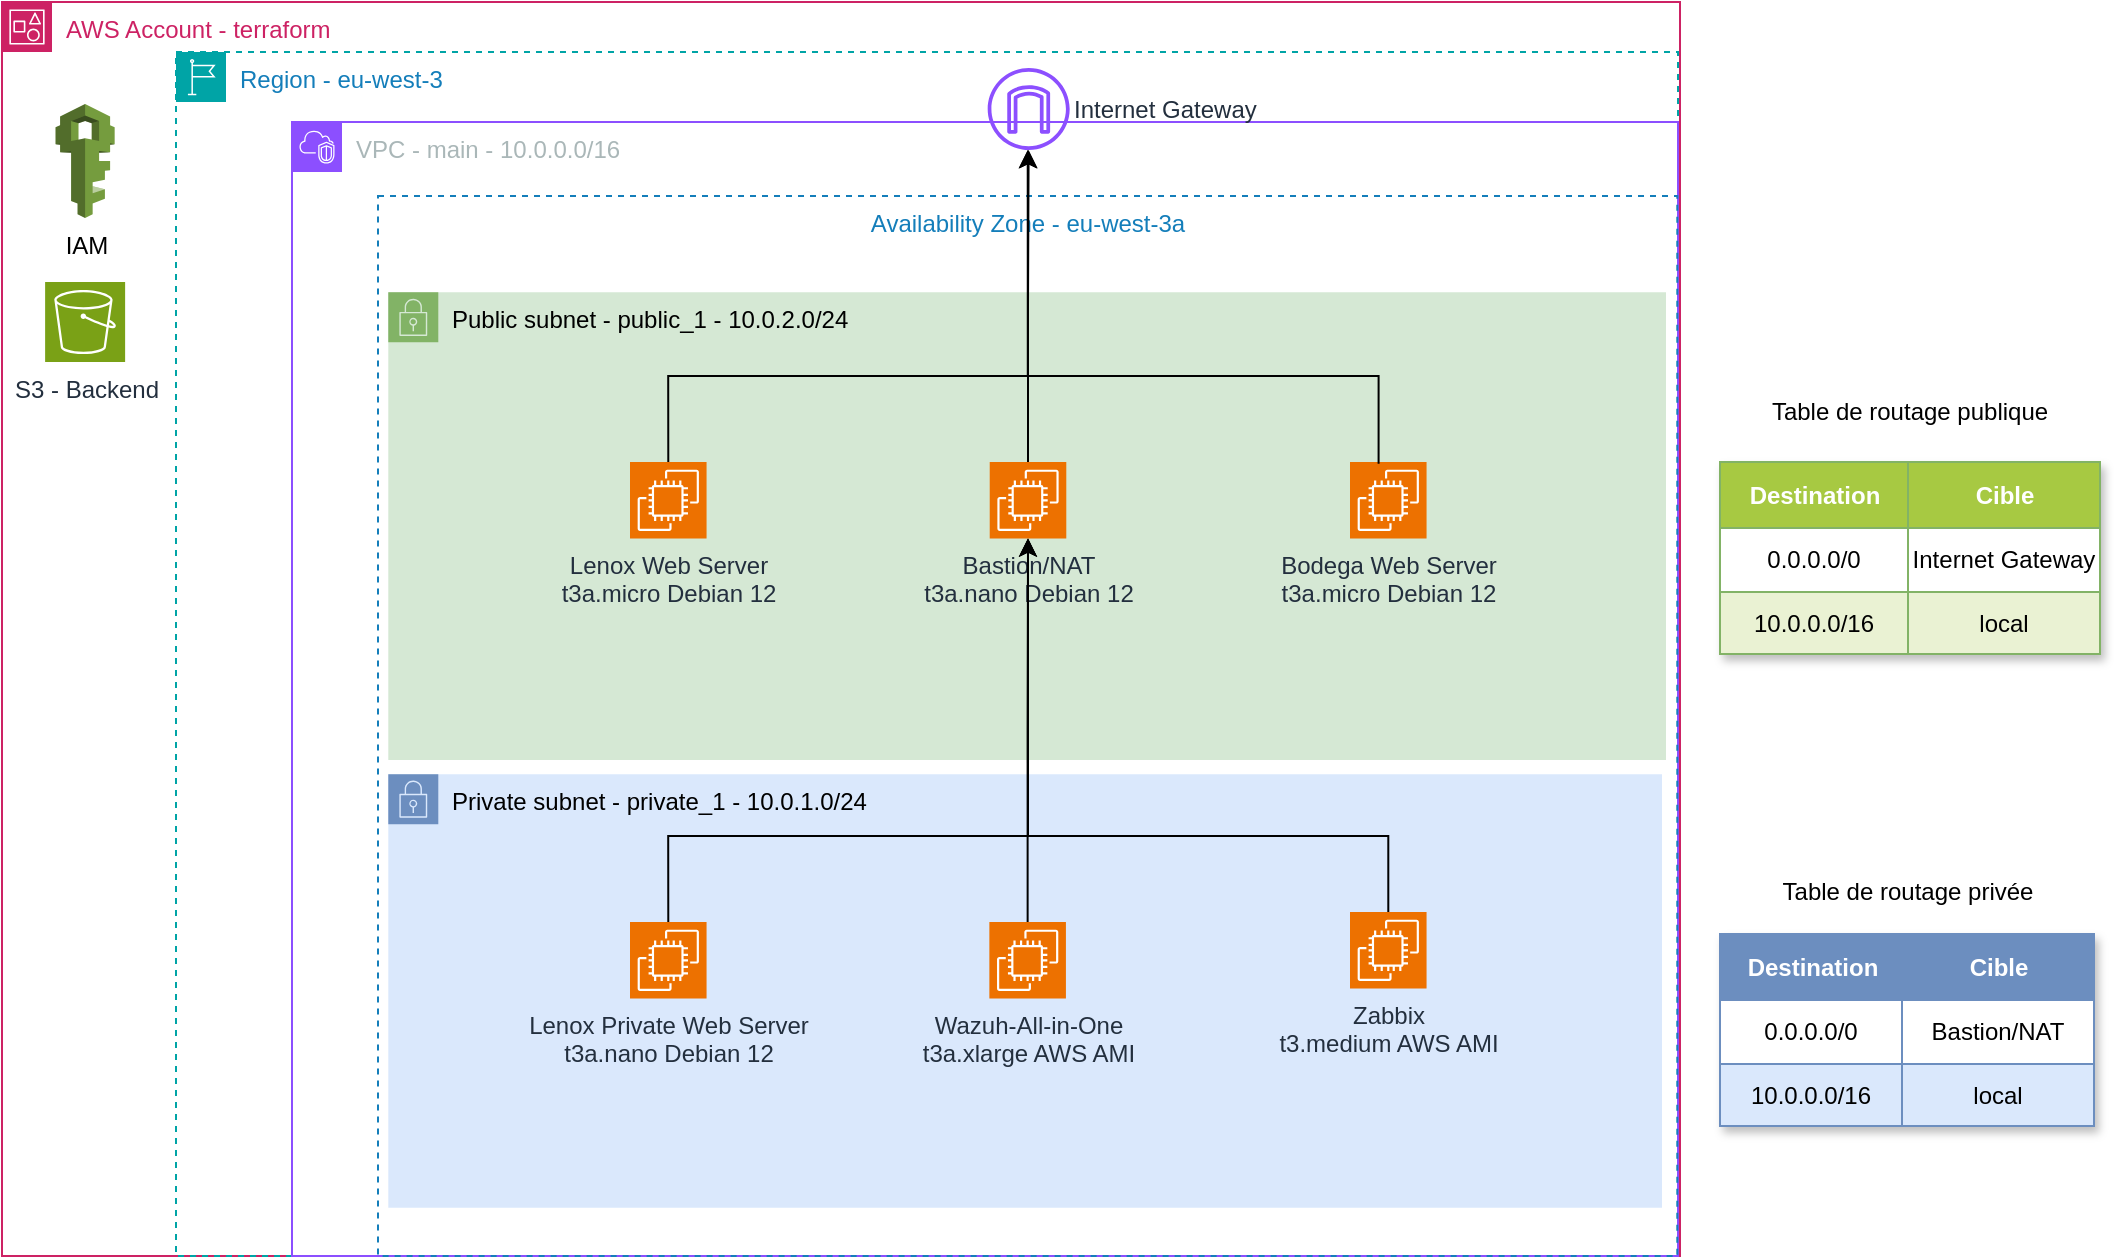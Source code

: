 <mxfile version="27.0.5">
  <diagram id="28vh6Rc4LjWiOQc2A_Ld" name="Page-2">
    <mxGraphModel dx="1789" dy="845" grid="1" gridSize="10" guides="1" tooltips="1" connect="1" arrows="1" fold="1" page="0" pageScale="1" pageWidth="827" pageHeight="1169" math="0" shadow="0">
      <root>
        <mxCell id="0" />
        <mxCell id="1" parent="0" />
        <mxCell id="6eFtRnH-pHBw6wnZfT8v-2" value="AWS Account - terraform&amp;nbsp;" style="points=[[0,0],[0.25,0],[0.5,0],[0.75,0],[1,0],[1,0.25],[1,0.5],[1,0.75],[1,1],[0.75,1],[0.5,1],[0.25,1],[0,1],[0,0.75],[0,0.5],[0,0.25]];outlineConnect=0;gradientColor=none;html=1;whiteSpace=wrap;fontSize=12;fontStyle=0;container=1;pointerEvents=0;collapsible=0;recursiveResize=0;shape=mxgraph.aws4.group;grIcon=mxgraph.aws4.group_account;strokeColor=#CD2264;fillColor=none;verticalAlign=top;align=left;spacingLeft=30;fontColor=#CD2264;dashed=0;" parent="1" vertex="1">
          <mxGeometry x="-39" width="839" height="627" as="geometry" />
        </mxCell>
        <mxCell id="4SU_g5BuhAoNjImnRsSv-1" value="Region - eu-west-3" style="points=[[0,0],[0.25,0],[0.5,0],[0.75,0],[1,0],[1,0.25],[1,0.5],[1,0.75],[1,1],[0.75,1],[0.5,1],[0.25,1],[0,1],[0,0.75],[0,0.5],[0,0.25]];outlineConnect=0;gradientColor=none;html=1;whiteSpace=wrap;fontSize=12;fontStyle=0;container=1;pointerEvents=0;collapsible=0;recursiveResize=0;shape=mxgraph.aws4.group;grIcon=mxgraph.aws4.group_region;strokeColor=#00A4A6;fillColor=none;verticalAlign=top;align=left;spacingLeft=30;fontColor=#147EBA;dashed=1;" parent="6eFtRnH-pHBw6wnZfT8v-2" vertex="1">
          <mxGeometry x="87" y="25" width="751" height="602" as="geometry" />
        </mxCell>
        <mxCell id="2WDqW9pb8dvDpdUll5wB-21" value="VPC - main - 10.0.0.0/16" style="points=[[0,0],[0.25,0],[0.5,0],[0.75,0],[1,0],[1,0.25],[1,0.5],[1,0.75],[1,1],[0.75,1],[0.5,1],[0.25,1],[0,1],[0,0.75],[0,0.5],[0,0.25]];outlineConnect=0;gradientColor=none;html=1;whiteSpace=wrap;fontSize=12;fontStyle=0;container=1;pointerEvents=0;collapsible=0;recursiveResize=0;shape=mxgraph.aws4.group;grIcon=mxgraph.aws4.group_vpc2;strokeColor=#8C4FFF;fillColor=none;verticalAlign=top;align=left;spacingLeft=30;fontColor=#AAB7B8;dashed=0;" parent="4SU_g5BuhAoNjImnRsSv-1" vertex="1">
          <mxGeometry x="58" y="35" width="693" height="567" as="geometry" />
        </mxCell>
        <mxCell id="2WDqW9pb8dvDpdUll5wB-15" value="" style="group" parent="2WDqW9pb8dvDpdUll5wB-21" vertex="1" connectable="0">
          <mxGeometry x="43" y="37" width="650" height="530" as="geometry" />
        </mxCell>
        <mxCell id="2WDqW9pb8dvDpdUll5wB-16" value="Availability Zone - eu-west-3a" style="fillColor=none;strokeColor=#147EBA;dashed=1;verticalAlign=top;fontStyle=0;fontColor=#147EBA;whiteSpace=wrap;html=1;" parent="2WDqW9pb8dvDpdUll5wB-15" vertex="1">
          <mxGeometry width="649.65" height="530" as="geometry" />
        </mxCell>
        <mxCell id="2WDqW9pb8dvDpdUll5wB-17" value="Public subnet - public_1 - 10.0.2.0/24" style="points=[[0,0],[0.25,0],[0.5,0],[0.75,0],[1,0],[1,0.25],[1,0.5],[1,0.75],[1,1],[0.75,1],[0.5,1],[0.25,1],[0,1],[0,0.75],[0,0.5],[0,0.25]];outlineConnect=0;html=1;whiteSpace=wrap;fontSize=12;fontStyle=0;container=1;pointerEvents=0;collapsible=0;recursiveResize=0;shape=mxgraph.aws4.group;grIcon=mxgraph.aws4.group_security_group;grStroke=0;strokeColor=#82b366;fillColor=#d5e8d4;verticalAlign=top;align=left;spacingLeft=30;dashed=0;" parent="2WDqW9pb8dvDpdUll5wB-15" vertex="1">
          <mxGeometry x="5.15" y="48.18" width="638.85" height="233.82" as="geometry" />
        </mxCell>
        <mxCell id="2WDqW9pb8dvDpdUll5wB-18" value="Private subnet - private_1 - 10.0.1.0/24" style="points=[[0,0],[0.25,0],[0.5,0],[0.75,0],[1,0],[1,0.25],[1,0.5],[1,0.75],[1,1],[0.75,1],[0.5,1],[0.25,1],[0,1],[0,0.75],[0,0.5],[0,0.25]];outlineConnect=0;html=1;whiteSpace=wrap;fontSize=12;fontStyle=0;container=1;pointerEvents=0;collapsible=0;recursiveResize=0;shape=mxgraph.aws4.group;grIcon=mxgraph.aws4.group_security_group;grStroke=0;strokeColor=#6c8ebf;fillColor=#dae8fc;verticalAlign=top;align=left;spacingLeft=30;dashed=0;" parent="2WDqW9pb8dvDpdUll5wB-15" vertex="1">
          <mxGeometry x="5.15" y="289.09" width="636.85" height="216.82" as="geometry" />
        </mxCell>
        <mxCell id="iW6wLjeoHIQuPbCHdsMx-30" style="edgeStyle=orthogonalEdgeStyle;rounded=0;orthogonalLoop=1;jettySize=auto;html=1;exitX=0.5;exitY=0;exitDx=0;exitDy=0;exitPerimeter=0;entryX=0.5;entryY=1;entryDx=0;entryDy=0;entryPerimeter=0;" edge="1" parent="2WDqW9pb8dvDpdUll5wB-15" source="R8CI78WL-MjzrQKDbdm9-5" target="iW6wLjeoHIQuPbCHdsMx-12">
          <mxGeometry relative="1" as="geometry">
            <mxPoint x="325.0" y="174.0" as="targetPoint" />
            <Array as="points">
              <mxPoint x="145" y="320" />
              <mxPoint x="325" y="320" />
            </Array>
          </mxGeometry>
        </mxCell>
        <mxCell id="R8CI78WL-MjzrQKDbdm9-5" value="Lenox Private Web Server&lt;br&gt;&lt;div&gt;t3a.nano Debian 12&lt;br&gt;&lt;div&gt;&lt;span style=&quot;background-color: transparent; color: light-dark(rgb(35, 47, 62), rgb(189, 199, 212));&quot;&gt;&lt;br&gt;&lt;br&gt;&lt;/span&gt;&lt;/div&gt;&lt;/div&gt;" style="sketch=0;points=[[0,0,0],[0.25,0,0],[0.5,0,0],[0.75,0,0],[1,0,0],[0,1,0],[0.25,1,0],[0.5,1,0],[0.75,1,0],[1,1,0],[0,0.25,0],[0,0.5,0],[0,0.75,0],[1,0.25,0],[1,0.5,0],[1,0.75,0]];outlineConnect=0;fontColor=#232F3E;fillColor=#ED7100;strokeColor=#ffffff;dashed=0;verticalLabelPosition=bottom;verticalAlign=top;align=center;html=1;fontSize=12;fontStyle=0;aspect=fixed;shape=mxgraph.aws4.resourceIcon;resIcon=mxgraph.aws4.ec2;" parent="2WDqW9pb8dvDpdUll5wB-15" vertex="1">
          <mxGeometry x="125.999" y="362.998" width="38.287" height="38.287" as="geometry" />
        </mxCell>
        <mxCell id="iW6wLjeoHIQuPbCHdsMx-8" value="&lt;span style=&quot;background-color: transparent; color: light-dark(rgb(35, 47, 62), rgb(189, 199, 212));&quot;&gt;Bodega Web Server&lt;/span&gt;&lt;div&gt;t3a.micro Debian 12&lt;br&gt;&lt;div&gt;&lt;span style=&quot;background-color: transparent; color: light-dark(rgb(35, 47, 62), rgb(189, 199, 212));&quot;&gt;&lt;br&gt;&lt;br&gt;&lt;/span&gt;&lt;/div&gt;&lt;/div&gt;" style="sketch=0;points=[[0,0,0],[0.25,0,0],[0.5,0,0],[0.75,0,0],[1,0,0],[0,1,0],[0.25,1,0],[0.5,1,0],[0.75,1,0],[1,1,0],[0,0.25,0],[0,0.5,0],[0,0.75,0],[1,0.25,0],[1,0.5,0],[1,0.75,0]];outlineConnect=0;fontColor=#232F3E;fillColor=#ED7100;strokeColor=#ffffff;dashed=0;verticalLabelPosition=bottom;verticalAlign=top;align=center;html=1;fontSize=12;fontStyle=0;aspect=fixed;shape=mxgraph.aws4.resourceIcon;resIcon=mxgraph.aws4.ec2;" vertex="1" parent="2WDqW9pb8dvDpdUll5wB-15">
          <mxGeometry x="485.999" y="132.998" width="38.287" height="38.287" as="geometry" />
        </mxCell>
        <mxCell id="iW6wLjeoHIQuPbCHdsMx-13" value="Lenox Web Server&lt;br&gt;&lt;div&gt;&lt;div&gt;t3a.micro Debian 12&lt;br&gt;&lt;div&gt;&lt;span style=&quot;background-color: transparent; color: light-dark(rgb(35, 47, 62), rgb(189, 199, 212));&quot;&gt;&lt;br&gt;&lt;br&gt;&lt;/span&gt;&lt;/div&gt;&lt;/div&gt;&lt;/div&gt;" style="sketch=0;points=[[0,0,0],[0.25,0,0],[0.5,0,0],[0.75,0,0],[1,0,0],[0,1,0],[0.25,1,0],[0.5,1,0],[0.75,1,0],[1,1,0],[0,0.25,0],[0,0.5,0],[0,0.75,0],[1,0.25,0],[1,0.5,0],[1,0.75,0]];outlineConnect=0;fontColor=#232F3E;fillColor=#ED7100;strokeColor=#ffffff;dashed=0;verticalLabelPosition=bottom;verticalAlign=top;align=center;html=1;fontSize=12;fontStyle=0;aspect=fixed;shape=mxgraph.aws4.resourceIcon;resIcon=mxgraph.aws4.ec2;" vertex="1" parent="2WDqW9pb8dvDpdUll5wB-15">
          <mxGeometry x="125.999" y="132.998" width="38.287" height="38.287" as="geometry" />
        </mxCell>
        <mxCell id="iW6wLjeoHIQuPbCHdsMx-12" value="Bastion/NAT&lt;br&gt;&lt;div&gt;t3a.nano Debian 12&lt;br&gt;&lt;div&gt;&lt;span style=&quot;background-color: transparent; color: light-dark(rgb(35, 47, 62), rgb(189, 199, 212));&quot;&gt;&lt;br&gt;&lt;br&gt;&lt;/span&gt;&lt;/div&gt;&lt;/div&gt;" style="sketch=0;points=[[0,0,0],[0.25,0,0],[0.5,0,0],[0.75,0,0],[1,0,0],[0,1,0],[0.25,1,0],[0.5,1,0],[0.75,1,0],[1,1,0],[0,0.25,0],[0,0.5,0],[0,0.75,0],[1,0.25,0],[1,0.5,0],[1,0.75,0]];outlineConnect=0;fontColor=#232F3E;fillColor=#ED7100;strokeColor=#ffffff;dashed=0;verticalLabelPosition=bottom;verticalAlign=top;align=center;html=1;fontSize=12;fontStyle=0;aspect=fixed;shape=mxgraph.aws4.resourceIcon;resIcon=mxgraph.aws4.ec2;" vertex="1" parent="2WDqW9pb8dvDpdUll5wB-15">
          <mxGeometry x="305.859" y="132.998" width="38.287" height="38.287" as="geometry" />
        </mxCell>
        <mxCell id="iW6wLjeoHIQuPbCHdsMx-7" value="&lt;div&gt;Zabbix&lt;/div&gt;&lt;div&gt;t3.medium AWS AMI&lt;br&gt;&lt;div&gt;&lt;span style=&quot;background-color: transparent; color: light-dark(rgb(35, 47, 62), rgb(189, 199, 212));&quot;&gt;&lt;br&gt;&lt;br&gt;&lt;/span&gt;&lt;/div&gt;&lt;/div&gt;" style="sketch=0;points=[[0,0,0],[0.25,0,0],[0.5,0,0],[0.75,0,0],[1,0,0],[0,1,0],[0.25,1,0],[0.5,1,0],[0.75,1,0],[1,1,0],[0,0.25,0],[0,0.5,0],[0,0.75,0],[1,0.25,0],[1,0.5,0],[1,0.75,0]];outlineConnect=0;fontColor=#232F3E;fillColor=#ED7100;strokeColor=#ffffff;dashed=0;verticalLabelPosition=bottom;verticalAlign=top;align=center;html=1;fontSize=12;fontStyle=0;aspect=fixed;shape=mxgraph.aws4.resourceIcon;resIcon=mxgraph.aws4.ec2;" vertex="1" parent="2WDqW9pb8dvDpdUll5wB-15">
          <mxGeometry x="485.999" y="357.998" width="38.287" height="38.287" as="geometry" />
        </mxCell>
        <mxCell id="iW6wLjeoHIQuPbCHdsMx-22" value="Wazuh-All-in-One&lt;br&gt;&lt;div&gt;t3a.xlarge AWS AMI&lt;br&gt;&lt;div&gt;&lt;span style=&quot;background-color: transparent; color: light-dark(rgb(35, 47, 62), rgb(189, 199, 212));&quot;&gt;&lt;br&gt;&lt;br&gt;&lt;/span&gt;&lt;/div&gt;&lt;/div&gt;" style="sketch=0;points=[[0,0,0],[0.25,0,0],[0.5,0,0],[0.75,0,0],[1,0,0],[0,1,0],[0.25,1,0],[0.5,1,0],[0.75,1,0],[1,1,0],[0,0.25,0],[0,0.5,0],[0,0.75,0],[1,0.25,0],[1,0.5,0],[1,0.75,0]];outlineConnect=0;fontColor=#232F3E;fillColor=#ED7100;strokeColor=#ffffff;dashed=0;verticalLabelPosition=bottom;verticalAlign=top;align=center;html=1;fontSize=12;fontStyle=0;aspect=fixed;shape=mxgraph.aws4.resourceIcon;resIcon=mxgraph.aws4.ec2;" vertex="1" parent="2WDqW9pb8dvDpdUll5wB-15">
          <mxGeometry x="305.679" y="362.998" width="38.287" height="38.287" as="geometry" />
        </mxCell>
        <mxCell id="iW6wLjeoHIQuPbCHdsMx-28" style="edgeStyle=orthogonalEdgeStyle;rounded=0;orthogonalLoop=1;jettySize=auto;html=1;exitX=0.5;exitY=0;exitDx=0;exitDy=0;exitPerimeter=0;entryX=0.5;entryY=1;entryDx=0;entryDy=0;entryPerimeter=0;" edge="1" parent="2WDqW9pb8dvDpdUll5wB-15" source="iW6wLjeoHIQuPbCHdsMx-22" target="iW6wLjeoHIQuPbCHdsMx-12">
          <mxGeometry relative="1" as="geometry" />
        </mxCell>
        <mxCell id="iW6wLjeoHIQuPbCHdsMx-29" style="edgeStyle=orthogonalEdgeStyle;rounded=0;orthogonalLoop=1;jettySize=auto;html=1;entryX=0.5;entryY=1;entryDx=0;entryDy=0;entryPerimeter=0;" edge="1" parent="2WDqW9pb8dvDpdUll5wB-15" source="iW6wLjeoHIQuPbCHdsMx-7" target="iW6wLjeoHIQuPbCHdsMx-12">
          <mxGeometry relative="1" as="geometry">
            <Array as="points">
              <mxPoint x="505" y="320" />
              <mxPoint x="325" y="320" />
            </Array>
          </mxGeometry>
        </mxCell>
        <mxCell id="2WDqW9pb8dvDpdUll5wB-22" value="Internet Gateway" style="sketch=0;outlineConnect=0;fontColor=#232F3E;gradientColor=none;fillColor=#8C4FFF;strokeColor=none;dashed=0;verticalLabelPosition=middle;verticalAlign=middle;align=left;html=1;fontSize=12;fontStyle=0;aspect=fixed;pointerEvents=1;shape=mxgraph.aws4.internet_gateway;spacing=2;points=[[0.34,0.98,0,0,0],[0.61,0.98,0,0,0]];labelPosition=right;" parent="4SU_g5BuhAoNjImnRsSv-1" vertex="1">
          <mxGeometry x="405.84" y="8" width="41" height="41" as="geometry" />
        </mxCell>
        <mxCell id="iW6wLjeoHIQuPbCHdsMx-25" style="edgeStyle=orthogonalEdgeStyle;rounded=0;orthogonalLoop=1;jettySize=auto;html=1;exitX=0.5;exitY=0;exitDx=0;exitDy=0;exitPerimeter=0;" edge="1" parent="4SU_g5BuhAoNjImnRsSv-1" source="iW6wLjeoHIQuPbCHdsMx-12" target="2WDqW9pb8dvDpdUll5wB-22">
          <mxGeometry relative="1" as="geometry" />
        </mxCell>
        <mxCell id="iW6wLjeoHIQuPbCHdsMx-26" style="edgeStyle=orthogonalEdgeStyle;rounded=0;orthogonalLoop=1;jettySize=auto;html=1;exitX=0.5;exitY=0;exitDx=0;exitDy=0;exitPerimeter=0;entryX=0.61;entryY=0.98;entryDx=0;entryDy=0;entryPerimeter=0;" edge="1" parent="4SU_g5BuhAoNjImnRsSv-1">
          <mxGeometry relative="1" as="geometry">
            <mxPoint x="601.293" y="205.818" as="sourcePoint" />
            <mxPoint x="426.0" y="49.0" as="targetPoint" />
            <Array as="points">
              <mxPoint x="601" y="162" />
              <mxPoint x="426" y="162" />
            </Array>
          </mxGeometry>
        </mxCell>
        <mxCell id="iW6wLjeoHIQuPbCHdsMx-27" style="edgeStyle=orthogonalEdgeStyle;rounded=0;orthogonalLoop=1;jettySize=auto;html=1;exitX=0.5;exitY=0;exitDx=0;exitDy=0;exitPerimeter=0;entryX=0.61;entryY=0.98;entryDx=0;entryDy=0;entryPerimeter=0;" edge="1" parent="4SU_g5BuhAoNjImnRsSv-1" source="iW6wLjeoHIQuPbCHdsMx-13">
          <mxGeometry relative="1" as="geometry">
            <mxPoint x="339.003" y="201.998" as="sourcePoint" />
            <mxPoint x="425.86" y="49.0" as="targetPoint" />
            <Array as="points">
              <mxPoint x="246" y="162" />
              <mxPoint x="426" y="162" />
            </Array>
          </mxGeometry>
        </mxCell>
        <mxCell id="2WDqW9pb8dvDpdUll5wB-30" value="S3 - Backend" style="sketch=0;points=[[0,0,0],[0.25,0,0],[0.5,0,0],[0.75,0,0],[1,0,0],[0,1,0],[0.25,1,0],[0.5,1,0],[0.75,1,0],[1,1,0],[0,0.25,0],[0,0.5,0],[0,0.75,0],[1,0.25,0],[1,0.5,0],[1,0.75,0]];outlineConnect=0;fontColor=#232F3E;fillColor=#7AA116;strokeColor=#ffffff;dashed=0;verticalLabelPosition=bottom;verticalAlign=top;align=center;html=1;fontSize=12;fontStyle=0;aspect=fixed;shape=mxgraph.aws4.resourceIcon;resIcon=mxgraph.aws4.s3;" parent="6eFtRnH-pHBw6wnZfT8v-2" vertex="1">
          <mxGeometry x="21.56" y="140" width="40" height="40" as="geometry" />
        </mxCell>
        <mxCell id="2WDqW9pb8dvDpdUll5wB-31" value="IAM" style="outlineConnect=0;dashed=0;verticalLabelPosition=bottom;verticalAlign=top;align=center;html=1;shape=mxgraph.aws3.iam;fillColor=#759C3E;gradientColor=none;aspect=fixed;" parent="6eFtRnH-pHBw6wnZfT8v-2" vertex="1">
          <mxGeometry x="26.78" y="51" width="29.55" height="57" as="geometry" />
        </mxCell>
        <mxCell id="iW6wLjeoHIQuPbCHdsMx-101" value="" style="group" vertex="1" connectable="0" parent="1">
          <mxGeometry x="820" y="190" width="190" height="136" as="geometry" />
        </mxCell>
        <mxCell id="iW6wLjeoHIQuPbCHdsMx-81" value="Assets" style="childLayout=tableLayout;recursiveResize=0;strokeColor=#82b366;fillColor=#d5e8d4;shadow=1;" vertex="1" parent="iW6wLjeoHIQuPbCHdsMx-101">
          <mxGeometry y="40" width="190" height="96" as="geometry" />
        </mxCell>
        <mxCell id="iW6wLjeoHIQuPbCHdsMx-82" style="shape=tableRow;horizontal=0;startSize=0;swimlaneHead=0;swimlaneBody=0;top=0;left=0;bottom=0;right=0;dropTarget=0;collapsible=0;recursiveResize=0;expand=0;fontStyle=0;strokeColor=inherit;fillColor=#ffffff;" vertex="1" parent="iW6wLjeoHIQuPbCHdsMx-81">
          <mxGeometry width="190" height="33" as="geometry" />
        </mxCell>
        <mxCell id="iW6wLjeoHIQuPbCHdsMx-83" value="Destination" style="connectable=0;recursiveResize=0;strokeColor=inherit;fillColor=#A7C942;align=center;fontStyle=1;fontColor=#FFFFFF;html=1;" vertex="1" parent="iW6wLjeoHIQuPbCHdsMx-82">
          <mxGeometry width="94" height="33" as="geometry">
            <mxRectangle width="94" height="33" as="alternateBounds" />
          </mxGeometry>
        </mxCell>
        <mxCell id="iW6wLjeoHIQuPbCHdsMx-84" value="Cible" style="connectable=0;recursiveResize=0;strokeColor=inherit;fillColor=#A7C942;align=center;fontStyle=1;fontColor=#FFFFFF;html=1;" vertex="1" parent="iW6wLjeoHIQuPbCHdsMx-82">
          <mxGeometry x="94" width="96" height="33" as="geometry">
            <mxRectangle width="96" height="33" as="alternateBounds" />
          </mxGeometry>
        </mxCell>
        <mxCell id="iW6wLjeoHIQuPbCHdsMx-85" value="" style="shape=tableRow;horizontal=0;startSize=0;swimlaneHead=0;swimlaneBody=0;top=0;left=0;bottom=0;right=0;dropTarget=0;collapsible=0;recursiveResize=0;expand=0;fontStyle=0;strokeColor=inherit;fillColor=#ffffff;" vertex="1" parent="iW6wLjeoHIQuPbCHdsMx-81">
          <mxGeometry y="33" width="190" height="32" as="geometry" />
        </mxCell>
        <mxCell id="iW6wLjeoHIQuPbCHdsMx-86" value="0.0.0.0/0" style="connectable=0;recursiveResize=0;strokeColor=inherit;fillColor=inherit;align=center;whiteSpace=wrap;html=1;" vertex="1" parent="iW6wLjeoHIQuPbCHdsMx-85">
          <mxGeometry width="94" height="32" as="geometry">
            <mxRectangle width="94" height="32" as="alternateBounds" />
          </mxGeometry>
        </mxCell>
        <mxCell id="iW6wLjeoHIQuPbCHdsMx-87" value="Internet Gateway" style="connectable=0;recursiveResize=0;strokeColor=inherit;fillColor=inherit;align=center;whiteSpace=wrap;html=1;" vertex="1" parent="iW6wLjeoHIQuPbCHdsMx-85">
          <mxGeometry x="94" width="96" height="32" as="geometry">
            <mxRectangle width="96" height="32" as="alternateBounds" />
          </mxGeometry>
        </mxCell>
        <mxCell id="iW6wLjeoHIQuPbCHdsMx-88" value="" style="shape=tableRow;horizontal=0;startSize=0;swimlaneHead=0;swimlaneBody=0;top=0;left=0;bottom=0;right=0;dropTarget=0;collapsible=0;recursiveResize=0;expand=0;fontStyle=1;strokeColor=inherit;fillColor=#EAF2D3;" vertex="1" parent="iW6wLjeoHIQuPbCHdsMx-81">
          <mxGeometry y="65" width="190" height="31" as="geometry" />
        </mxCell>
        <mxCell id="iW6wLjeoHIQuPbCHdsMx-89" value="10.0.0.0/16" style="connectable=0;recursiveResize=0;strokeColor=inherit;fillColor=inherit;whiteSpace=wrap;html=1;" vertex="1" parent="iW6wLjeoHIQuPbCHdsMx-88">
          <mxGeometry width="94" height="31" as="geometry">
            <mxRectangle width="94" height="31" as="alternateBounds" />
          </mxGeometry>
        </mxCell>
        <mxCell id="iW6wLjeoHIQuPbCHdsMx-90" value="local" style="connectable=0;recursiveResize=0;strokeColor=inherit;fillColor=inherit;whiteSpace=wrap;html=1;" vertex="1" parent="iW6wLjeoHIQuPbCHdsMx-88">
          <mxGeometry x="94" width="96" height="31" as="geometry">
            <mxRectangle width="96" height="31" as="alternateBounds" />
          </mxGeometry>
        </mxCell>
        <mxCell id="iW6wLjeoHIQuPbCHdsMx-77" value="Table de routage publique" style="text;html=1;align=center;verticalAlign=middle;whiteSpace=wrap;rounded=0;" vertex="1" parent="iW6wLjeoHIQuPbCHdsMx-101">
          <mxGeometry x="20.067" width="149.866" height="30" as="geometry" />
        </mxCell>
        <mxCell id="iW6wLjeoHIQuPbCHdsMx-102" value="" style="group" vertex="1" connectable="0" parent="1">
          <mxGeometry x="820" y="430" width="187" height="132" as="geometry" />
        </mxCell>
        <mxCell id="iW6wLjeoHIQuPbCHdsMx-91" value="Assets" style="childLayout=tableLayout;recursiveResize=0;strokeColor=#6c8ebf;fillColor=#dae8fc;shadow=1;" vertex="1" parent="iW6wLjeoHIQuPbCHdsMx-102">
          <mxGeometry y="36" width="187" height="96" as="geometry" />
        </mxCell>
        <mxCell id="iW6wLjeoHIQuPbCHdsMx-92" style="shape=tableRow;horizontal=0;startSize=0;swimlaneHead=0;swimlaneBody=0;top=0;left=0;bottom=0;right=0;dropTarget=0;collapsible=0;recursiveResize=0;expand=0;fontStyle=0;strokeColor=inherit;fillColor=#ffffff;" vertex="1" parent="iW6wLjeoHIQuPbCHdsMx-91">
          <mxGeometry width="187" height="33" as="geometry" />
        </mxCell>
        <mxCell id="iW6wLjeoHIQuPbCHdsMx-93" value="Destination" style="connectable=0;recursiveResize=0;strokeColor=inherit;fillColor=light-dark(#6c8ebf, #405e00);align=center;fontStyle=1;fontColor=#FFFFFF;html=1;" vertex="1" parent="iW6wLjeoHIQuPbCHdsMx-92">
          <mxGeometry width="91" height="33" as="geometry">
            <mxRectangle width="91" height="33" as="alternateBounds" />
          </mxGeometry>
        </mxCell>
        <mxCell id="iW6wLjeoHIQuPbCHdsMx-94" value="Cible" style="connectable=0;recursiveResize=0;strokeColor=inherit;fillColor=light-dark(#6c8ebf, #405e00);align=center;fontStyle=1;fontColor=#FFFFFF;html=1;" vertex="1" parent="iW6wLjeoHIQuPbCHdsMx-92">
          <mxGeometry x="91" width="96" height="33" as="geometry">
            <mxRectangle width="96" height="33" as="alternateBounds" />
          </mxGeometry>
        </mxCell>
        <mxCell id="iW6wLjeoHIQuPbCHdsMx-95" value="" style="shape=tableRow;horizontal=0;startSize=0;swimlaneHead=0;swimlaneBody=0;top=0;left=0;bottom=0;right=0;dropTarget=0;collapsible=0;recursiveResize=0;expand=0;fontStyle=0;strokeColor=inherit;fillColor=#ffffff;" vertex="1" parent="iW6wLjeoHIQuPbCHdsMx-91">
          <mxGeometry y="33" width="187" height="32" as="geometry" />
        </mxCell>
        <mxCell id="iW6wLjeoHIQuPbCHdsMx-96" value="0.0.0.0/0" style="connectable=0;recursiveResize=0;strokeColor=inherit;fillColor=inherit;align=center;whiteSpace=wrap;html=1;" vertex="1" parent="iW6wLjeoHIQuPbCHdsMx-95">
          <mxGeometry width="91" height="32" as="geometry">
            <mxRectangle width="91" height="32" as="alternateBounds" />
          </mxGeometry>
        </mxCell>
        <mxCell id="iW6wLjeoHIQuPbCHdsMx-97" value="Bastion/NAT" style="connectable=0;recursiveResize=0;strokeColor=inherit;fillColor=inherit;align=center;whiteSpace=wrap;html=1;" vertex="1" parent="iW6wLjeoHIQuPbCHdsMx-95">
          <mxGeometry x="91" width="96" height="32" as="geometry">
            <mxRectangle width="96" height="32" as="alternateBounds" />
          </mxGeometry>
        </mxCell>
        <mxCell id="iW6wLjeoHIQuPbCHdsMx-98" value="" style="shape=tableRow;horizontal=0;startSize=0;swimlaneHead=0;swimlaneBody=0;top=0;left=0;bottom=0;right=0;dropTarget=0;collapsible=0;recursiveResize=0;expand=0;fontStyle=1;strokeColor=inherit;fillColor=light-dark(#dae8fc, #1d2409);" vertex="1" parent="iW6wLjeoHIQuPbCHdsMx-91">
          <mxGeometry y="65" width="187" height="31" as="geometry" />
        </mxCell>
        <mxCell id="iW6wLjeoHIQuPbCHdsMx-99" value="10.0.0.0/16" style="connectable=0;recursiveResize=0;strokeColor=inherit;fillColor=inherit;whiteSpace=wrap;html=1;" vertex="1" parent="iW6wLjeoHIQuPbCHdsMx-98">
          <mxGeometry width="91" height="31" as="geometry">
            <mxRectangle width="91" height="31" as="alternateBounds" />
          </mxGeometry>
        </mxCell>
        <mxCell id="iW6wLjeoHIQuPbCHdsMx-100" value="local" style="connectable=0;recursiveResize=0;strokeColor=inherit;fillColor=inherit;whiteSpace=wrap;html=1;" vertex="1" parent="iW6wLjeoHIQuPbCHdsMx-98">
          <mxGeometry x="91" width="96" height="31" as="geometry">
            <mxRectangle width="96" height="31" as="alternateBounds" />
          </mxGeometry>
        </mxCell>
        <mxCell id="iW6wLjeoHIQuPbCHdsMx-78" value="Table de routage privée" style="text;html=1;align=center;verticalAlign=middle;whiteSpace=wrap;rounded=0;" vertex="1" parent="iW6wLjeoHIQuPbCHdsMx-102">
          <mxGeometry x="27.5" width="132" height="30" as="geometry" />
        </mxCell>
      </root>
    </mxGraphModel>
  </diagram>
</mxfile>
